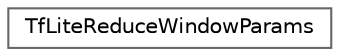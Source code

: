 digraph "Graphical Class Hierarchy"
{
 // LATEX_PDF_SIZE
  bgcolor="transparent";
  edge [fontname=Helvetica,fontsize=10,labelfontname=Helvetica,labelfontsize=10];
  node [fontname=Helvetica,fontsize=10,shape=box,height=0.2,width=0.4];
  rankdir="LR";
  Node0 [id="Node000000",label="TfLiteReduceWindowParams",height=0.2,width=0.4,color="grey40", fillcolor="white", style="filled",URL="$struct_tf_lite_reduce_window_params.html",tooltip=" "];
}
